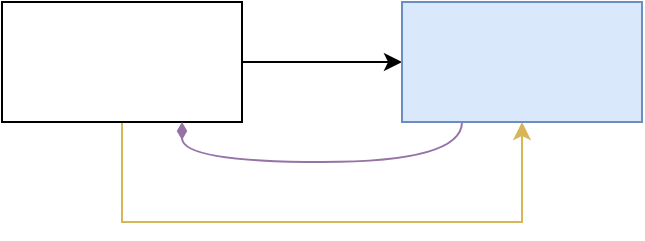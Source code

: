<mxfile version="13.7.6" type="github">
  <diagram id="e1_LAQYE1LrGSwH84uzL" name="Page-1">
    <mxGraphModel dx="301" dy="247" grid="1" gridSize="10" guides="1" tooltips="1" connect="1" arrows="1" fold="1" page="1" pageScale="1" pageWidth="827" pageHeight="1169" math="0" shadow="0">
      <root>
        <mxCell id="0" />
        <mxCell id="1" parent="0" />
        <mxCell id="yeuwLw-cPeasZQHYDPit-3" value="" style="edgeStyle=orthogonalEdgeStyle;rounded=0;orthogonalLoop=1;jettySize=auto;html=1;" edge="1" parent="1" source="yeuwLw-cPeasZQHYDPit-1" target="yeuwLw-cPeasZQHYDPit-2">
          <mxGeometry relative="1" as="geometry" />
        </mxCell>
        <mxCell id="yeuwLw-cPeasZQHYDPit-5" style="edgeStyle=orthogonalEdgeStyle;rounded=0;orthogonalLoop=1;jettySize=auto;html=1;exitX=0.5;exitY=1;exitDx=0;exitDy=0;entryX=0.5;entryY=1;entryDx=0;entryDy=0;fillColor=#fff2cc;strokeColor=#d6b656;" edge="1" parent="1" source="yeuwLw-cPeasZQHYDPit-1" target="yeuwLw-cPeasZQHYDPit-2">
          <mxGeometry relative="1" as="geometry">
            <Array as="points">
              <mxPoint x="510" y="250" />
              <mxPoint x="710" y="250" />
            </Array>
          </mxGeometry>
        </mxCell>
        <mxCell id="yeuwLw-cPeasZQHYDPit-1" value="" style="whiteSpace=wrap;html=1;" vertex="1" parent="1">
          <mxGeometry x="450" y="140" width="120" height="60" as="geometry" />
        </mxCell>
        <mxCell id="yeuwLw-cPeasZQHYDPit-4" style="edgeStyle=orthogonalEdgeStyle;rounded=0;orthogonalLoop=1;jettySize=auto;html=1;exitX=0.25;exitY=1;exitDx=0;exitDy=0;entryX=0.75;entryY=1;entryDx=0;entryDy=0;elbow=vertical;curved=1;fillColor=#e1d5e7;strokeColor=#9673a6;endArrow=diamondThin;endFill=1;" edge="1" parent="1" source="yeuwLw-cPeasZQHYDPit-2" target="yeuwLw-cPeasZQHYDPit-1">
          <mxGeometry relative="1" as="geometry" />
        </mxCell>
        <mxCell id="yeuwLw-cPeasZQHYDPit-2" value="" style="whiteSpace=wrap;html=1;fillColor=#dae8fc;strokeColor=#6c8ebf;" vertex="1" parent="1">
          <mxGeometry x="650" y="140" width="120" height="60" as="geometry" />
        </mxCell>
      </root>
    </mxGraphModel>
  </diagram>
</mxfile>
